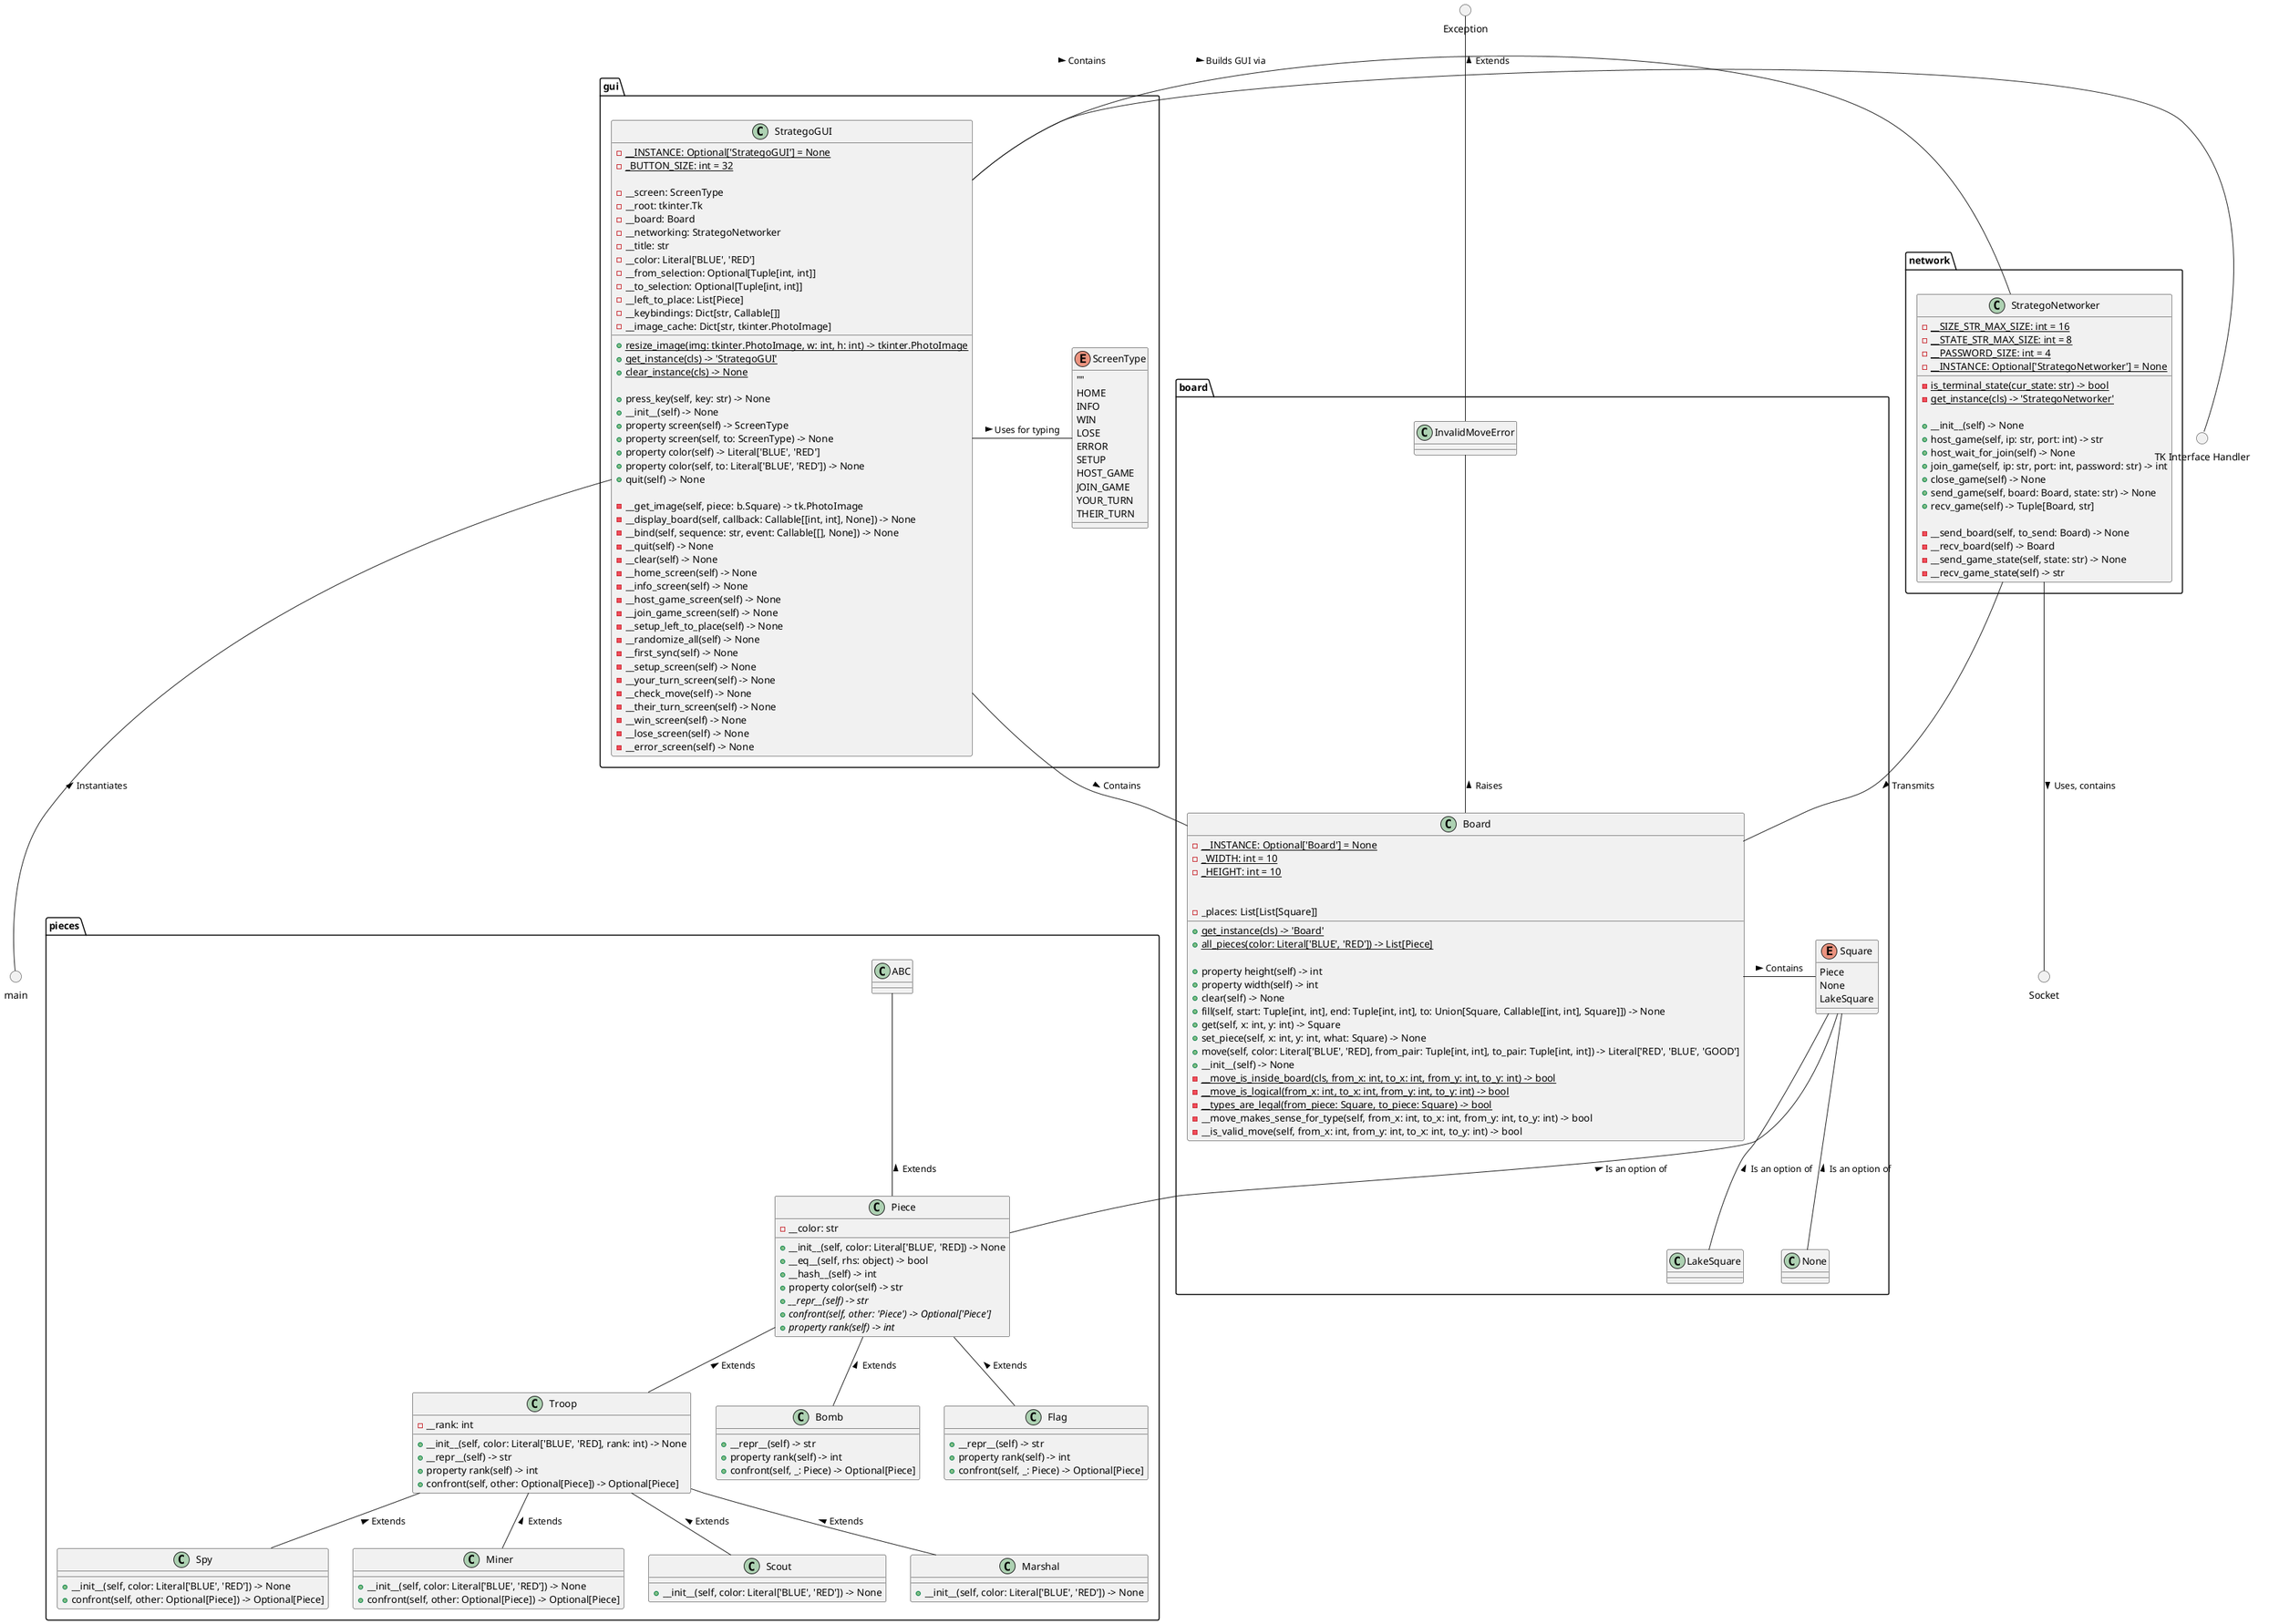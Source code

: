 @startuml final_class_diagram

() Exception
() Socket
() "TK Interface Handler" as Tk

folder board {
    class LakeSquare {}
    class InvalidMoveError {}
    InvalidMoveError -u- Exception : Extends >

    enum Square {
        Piece
        None
        LakeSquare
    }
    None -u- Square : Is an option of >
    LakeSquare -u- Square : Is an option of >

    class Board {
        {static} - __INSTANCE: Optional['Board'] = None
        {static} - _WIDTH: int = 10
        {static} - _HEIGHT: int = 10
        {static} + get_instance(cls) -> 'Board'
        {static} + all_pieces(color: Literal['BLUE', 'RED']) -> List[Piece]

        + property height(self) -> int
        + property width(self) -> int
        + clear(self) -> None
        + fill(self, start: Tuple[int, int], end: Tuple[int, int], to: Union[Square, Callable[[int, int], Square]]) -> None
        + get(self, x: int, y: int) -> Square
        + set_piece(self, x: int, y: int, what: Square) -> None
        + move(self, color: Literal['BLUE', 'RED], from_pair: Tuple[int, int], to_pair: Tuple[int, int]) -> Literal['RED', 'BLUE', 'GOOD']
        + __init__(self) -> None

        - _places: List[List[Square]]

        {static} - __move_is_inside_board(cls, from_x: int, to_x: int, from_y: int, to_y: int) -> bool
        {static} - __move_is_logical(from_x: int, to_x: int, from_y: int, to_y: int) -> bool
        {static} - __types_are_legal(from_piece: Square, to_piece: Square) -> bool
        - __move_makes_sense_for_type(self, from_x: int, to_x: int, from_y: int, to_y: int) -> bool
        - __is_valid_move(self, from_x: int, from_y: int, to_x: int, to_y: int) -> bool
    }
    Board - Square : Contains >
    Board -u- InvalidMoveError : Raises >
}

folder network {
    class StrategoNetworker {
        {static} - __SIZE_STR_MAX_SIZE: int = 16
        {static} - __STATE_STR_MAX_SIZE: int = 8
        {static} - __PASSWORD_SIZE: int = 4
        {static} - __INSTANCE: Optional['StrategoNetworker'] = None

        {static} - is_terminal_state(cur_state: str) -> bool
        {static} - get_instance(cls) -> 'StrategoNetworker'

        + __init__(self) -> None
        + host_game(self, ip: str, port: int) -> str
        + host_wait_for_join(self) -> None
        + join_game(self, ip: str, port: int, password: str) -> int
        + close_game(self) -> None
        + send_game(self, board: Board, state: str) -> None
        + recv_game(self) -> Tuple[Board, str]

        - __send_board(self, to_send: Board) -> None
        - __recv_board(self) -> Board
        - __send_game_state(self, state: str) -> None
        - __recv_game_state(self) -> str
    }
    StrategoNetworker -- Board : Transmits >
    StrategoNetworker -- Socket : Uses, contains >
}

folder gui {
    enum ScreenType {
        ""
        HOME
        INFO
        WIN
        LOSE
        ERROR
        SETUP
        HOST_GAME
        JOIN_GAME
        YOUR_TURN
        THEIR_TURN
    }

    class StrategoGUI {
        {static} + resize_image(img: tkinter.PhotoImage, w: int, h: int) -> tkinter.PhotoImage
        {static} + get_instance(cls) -> 'StrategoGUI'
        {static} + clear_instance(cls) -> None

        + press_key(self, key: str) -> None
        + __init__(self) -> None
        + property screen(self) -> ScreenType
        + property screen(self, to: ScreenType) -> None
        + property color(self) -> Literal['BLUE', 'RED']
        + property color(self, to: Literal['BLUE', 'RED']) -> None
        + quit(self) -> None

        - __get_image(self, piece: b.Square) -> tk.PhotoImage
        - __display_board(self, callback: Callable[[int, int], None]) -> None
        - __bind(self, sequence: str, event: Callable[[], None]) -> None
        - __quit(self) -> None
        - __clear(self) -> None
        - __home_screen(self) -> None
        - __info_screen(self) -> None
        - __host_game_screen(self) -> None
        - __join_game_screen(self) -> None
        - __setup_left_to_place(self) -> None
        - __randomize_all(self) -> None
        - __first_sync(self) -> None
        - __setup_screen(self) -> None
        - __your_turn_screen(self) -> None
        - __check_move(self) -> None
        - __their_turn_screen(self) -> None
        - __win_screen(self) -> None
        - __lose_screen(self) -> None
        - __error_screen(self) -> None

        {static} - __INSTANCE: Optional['StrategoGUI'] = None
        {static} - _BUTTON_SIZE: int = 32

        - __screen: ScreenType
        - __root: tkinter.Tk
        - __board: Board
        - __networking: StrategoNetworker
        - __title: str
        - __color: Literal['BLUE', 'RED']
        - __from_selection: Optional[Tuple[int, int]]
        - __to_selection: Optional[Tuple[int, int]]
        - __left_to_place: List[Piece]
        - __keybindings: Dict[str, Callable[]]
        - __image_cache: Dict[str, tkinter.PhotoImage]
    }
    StrategoGUI - ScreenType : Uses for typing >
    StrategoGUI - Board : Contains >
    StrategoGUI - StrategoNetworker : Contains >
    StrategoGUI - Tk : Builds GUI via >
}

folder pieces {
    class ABC {}

    class Piece {
        + __init__(self, color: Literal['BLUE', 'RED]) -> None
        + __eq__(self, rhs: object) -> bool
        + __hash__(self) -> int
        + property color(self) -> str
        {abstract} + __repr__(self) -> str
        {abstract} + confront(self, other: 'Piece') -> Optional['Piece']
        {abstract} + property rank(self) -> int

        - __color: str
    }
    Piece -u- ABC : Extends >
    Piece -u- Square : Is an option of >

    class Bomb {
        + __repr__(self) -> str
        + property rank(self) -> int
        + confront(self, _: Piece) -> Optional[Piece]
    }
    class Flag {
        + __repr__(self) -> str
        + property rank(self) -> int
        + confront(self, _: Piece) -> Optional[Piece]
    }
    class Troop {
        + __init__(self, color: Literal['BLUE', 'RED], rank: int) -> None
        + __repr__(self) -> str
        + property rank(self) -> int
        + confront(self, other: Optional[Piece]) -> Optional[Piece]

        - __rank: int
    }
    Flag -u- Piece : Extends >
    Bomb -u- Piece : Extends >
    Troop -u- Piece : Extends >

    class Spy {
        + __init__(self, color: Literal['BLUE', 'RED']) -> None
        + confront(self, other: Optional[Piece]) -> Optional[Piece]
    }
    class Miner {
        + __init__(self, color: Literal['BLUE', 'RED']) -> None
        + confront(self, other: Optional[Piece]) -> Optional[Piece]
    }
    class Scout {
        + __init__(self, color: Literal['BLUE', 'RED']) -> None
    }
    class Marshal {
        + __init__(self, color: Literal['BLUE', 'RED']) -> None
    }
    Spy -u- Troop : Extends >
    Scout -u- Troop : Extends >
    Miner -u- Troop : Extends >
    Marshal -u- Troop : Extends >
}

() main
main -u- StrategoGUI : Instantiates >

@enduml

